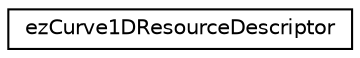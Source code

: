 digraph "Graphical Class Hierarchy"
{
 // LATEX_PDF_SIZE
  edge [fontname="Helvetica",fontsize="10",labelfontname="Helvetica",labelfontsize="10"];
  node [fontname="Helvetica",fontsize="10",shape=record];
  rankdir="LR";
  Node0 [label="ezCurve1DResourceDescriptor",height=0.2,width=0.4,color="black", fillcolor="white", style="filled",URL="$de/dd7/structez_curve1_d_resource_descriptor.htm",tooltip="A curve resource can contain more than one curve, but all of the same type."];
}
